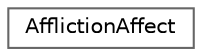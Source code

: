 digraph "Graphical Class Hierarchy"
{
 // LATEX_PDF_SIZE
  bgcolor="transparent";
  edge [fontname=Helvetica,fontsize=10,labelfontname=Helvetica,labelfontsize=10];
  node [fontname=Helvetica,fontsize=10,shape=box,height=0.2,width=0.4];
  rankdir="LR";
  Node0 [id="Node000000",label="AfflictionAffect",height=0.2,width=0.4,color="grey40", fillcolor="white", style="filled",URL="$struct_affliction_affect.html",tooltip=" "];
}
